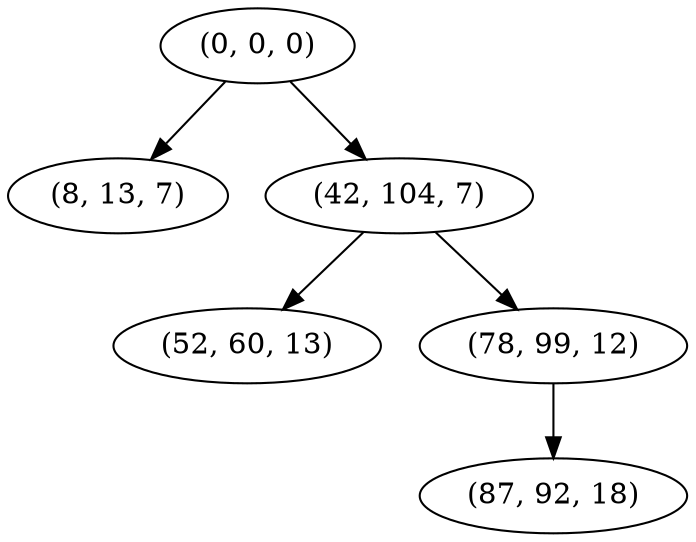 digraph tree {
    "(0, 0, 0)";
    "(8, 13, 7)";
    "(42, 104, 7)";
    "(52, 60, 13)";
    "(78, 99, 12)";
    "(87, 92, 18)";
    "(0, 0, 0)" -> "(8, 13, 7)";
    "(0, 0, 0)" -> "(42, 104, 7)";
    "(42, 104, 7)" -> "(52, 60, 13)";
    "(42, 104, 7)" -> "(78, 99, 12)";
    "(78, 99, 12)" -> "(87, 92, 18)";
}
